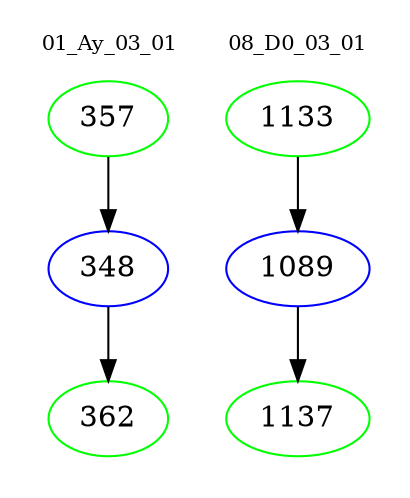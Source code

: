 digraph{
subgraph cluster_0 {
color = white
label = "01_Ay_03_01";
fontsize=10;
T0_357 [label="357", color="green"]
T0_357 -> T0_348 [color="black"]
T0_348 [label="348", color="blue"]
T0_348 -> T0_362 [color="black"]
T0_362 [label="362", color="green"]
}
subgraph cluster_1 {
color = white
label = "08_D0_03_01";
fontsize=10;
T1_1133 [label="1133", color="green"]
T1_1133 -> T1_1089 [color="black"]
T1_1089 [label="1089", color="blue"]
T1_1089 -> T1_1137 [color="black"]
T1_1137 [label="1137", color="green"]
}
}
